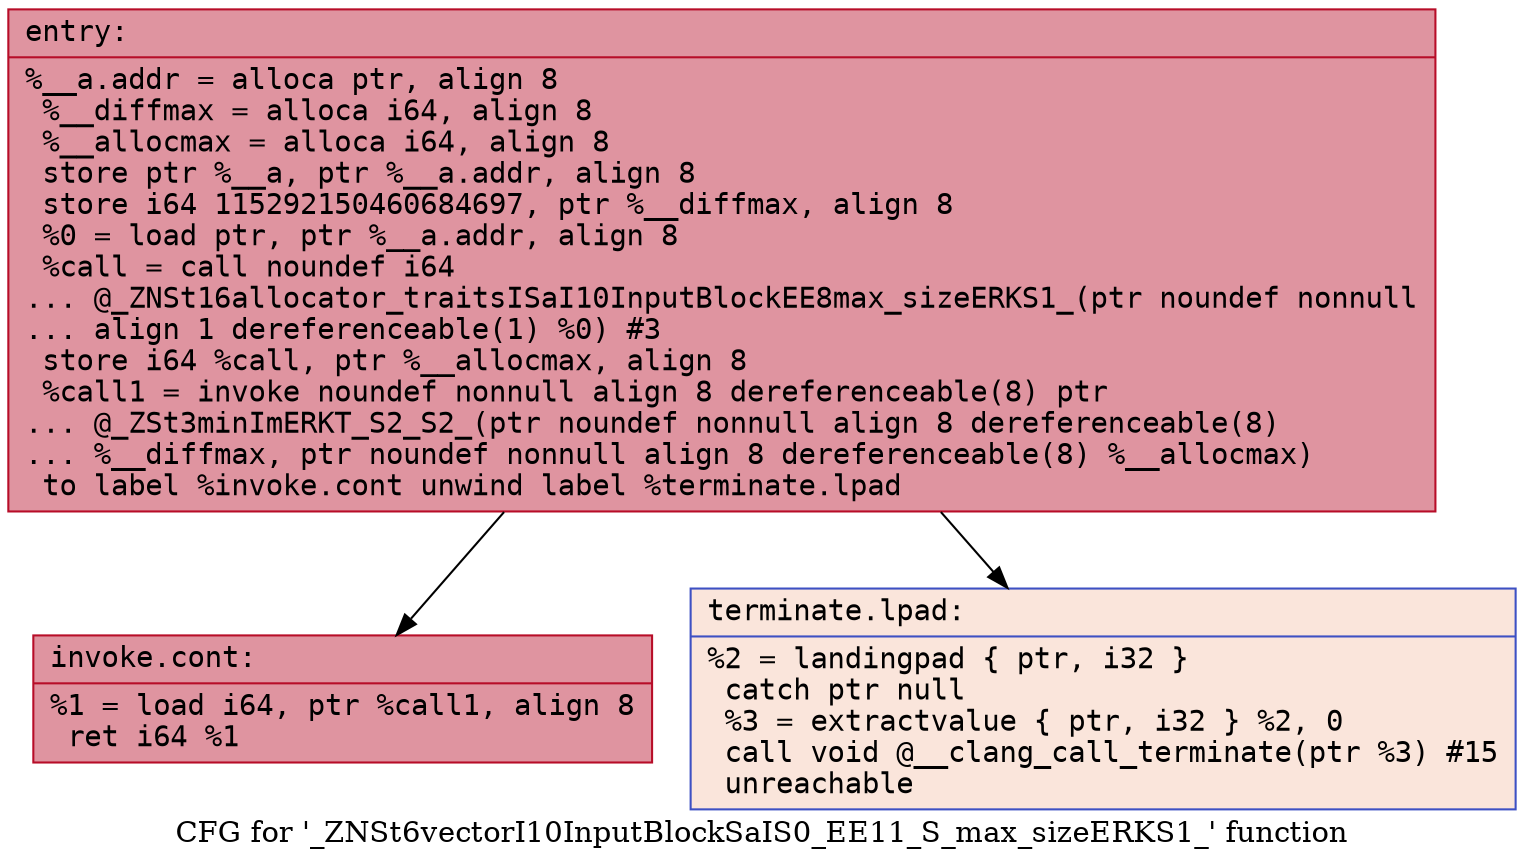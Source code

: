 digraph "CFG for '_ZNSt6vectorI10InputBlockSaIS0_EE11_S_max_sizeERKS1_' function" {
	label="CFG for '_ZNSt6vectorI10InputBlockSaIS0_EE11_S_max_sizeERKS1_' function";

	Node0x562c4e5690b0 [shape=record,color="#b70d28ff", style=filled, fillcolor="#b70d2870" fontname="Courier",label="{entry:\l|  %__a.addr = alloca ptr, align 8\l  %__diffmax = alloca i64, align 8\l  %__allocmax = alloca i64, align 8\l  store ptr %__a, ptr %__a.addr, align 8\l  store i64 115292150460684697, ptr %__diffmax, align 8\l  %0 = load ptr, ptr %__a.addr, align 8\l  %call = call noundef i64\l... @_ZNSt16allocator_traitsISaI10InputBlockEE8max_sizeERKS1_(ptr noundef nonnull\l... align 1 dereferenceable(1) %0) #3\l  store i64 %call, ptr %__allocmax, align 8\l  %call1 = invoke noundef nonnull align 8 dereferenceable(8) ptr\l... @_ZSt3minImERKT_S2_S2_(ptr noundef nonnull align 8 dereferenceable(8)\l... %__diffmax, ptr noundef nonnull align 8 dereferenceable(8) %__allocmax)\l          to label %invoke.cont unwind label %terminate.lpad\l}"];
	Node0x562c4e5690b0 -> Node0x562c4e569480[tooltip="entry -> invoke.cont\nProbability 100.00%" ];
	Node0x562c4e5690b0 -> Node0x562c4e5697b0[tooltip="entry -> terminate.lpad\nProbability 0.00%" ];
	Node0x562c4e569480 [shape=record,color="#b70d28ff", style=filled, fillcolor="#b70d2870" fontname="Courier",label="{invoke.cont:\l|  %1 = load i64, ptr %call1, align 8\l  ret i64 %1\l}"];
	Node0x562c4e5697b0 [shape=record,color="#3d50c3ff", style=filled, fillcolor="#f4c5ad70" fontname="Courier",label="{terminate.lpad:\l|  %2 = landingpad \{ ptr, i32 \}\l          catch ptr null\l  %3 = extractvalue \{ ptr, i32 \} %2, 0\l  call void @__clang_call_terminate(ptr %3) #15\l  unreachable\l}"];
}
